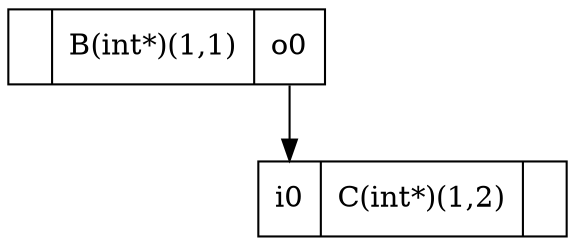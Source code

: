 digraph structs {
	node [shape=record];
	"B(int*)(1,1)" [label="{}|B(int*)(1,1)|{<o0>o0}"];
	"C(int*)(1,2)" [label="{<i0>i0}|C(int*)(1,2)|{}"];

	"B(int*)(1,1)" -> "C(int*)(1,2)" [headport=i0, tailport=o0, ];
}
